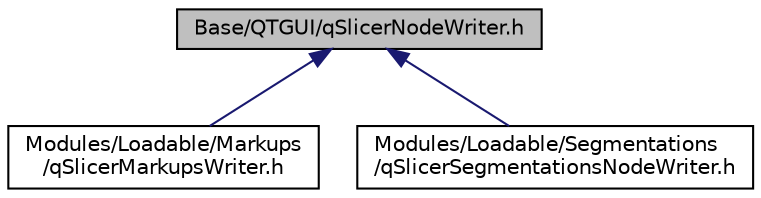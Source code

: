 digraph "Base/QTGUI/qSlicerNodeWriter.h"
{
  bgcolor="transparent";
  edge [fontname="Helvetica",fontsize="10",labelfontname="Helvetica",labelfontsize="10"];
  node [fontname="Helvetica",fontsize="10",shape=record];
  Node13 [label="Base/QTGUI/qSlicerNodeWriter.h",height=0.2,width=0.4,color="black", fillcolor="grey75", style="filled", fontcolor="black"];
  Node13 -> Node14 [dir="back",color="midnightblue",fontsize="10",style="solid",fontname="Helvetica"];
  Node14 [label="Modules/Loadable/Markups\l/qSlicerMarkupsWriter.h",height=0.2,width=0.4,color="black",URL="$qSlicerMarkupsWriter_8h.html"];
  Node13 -> Node15 [dir="back",color="midnightblue",fontsize="10",style="solid",fontname="Helvetica"];
  Node15 [label="Modules/Loadable/Segmentations\l/qSlicerSegmentationsNodeWriter.h",height=0.2,width=0.4,color="black",URL="$qSlicerSegmentationsNodeWriter_8h.html"];
}

